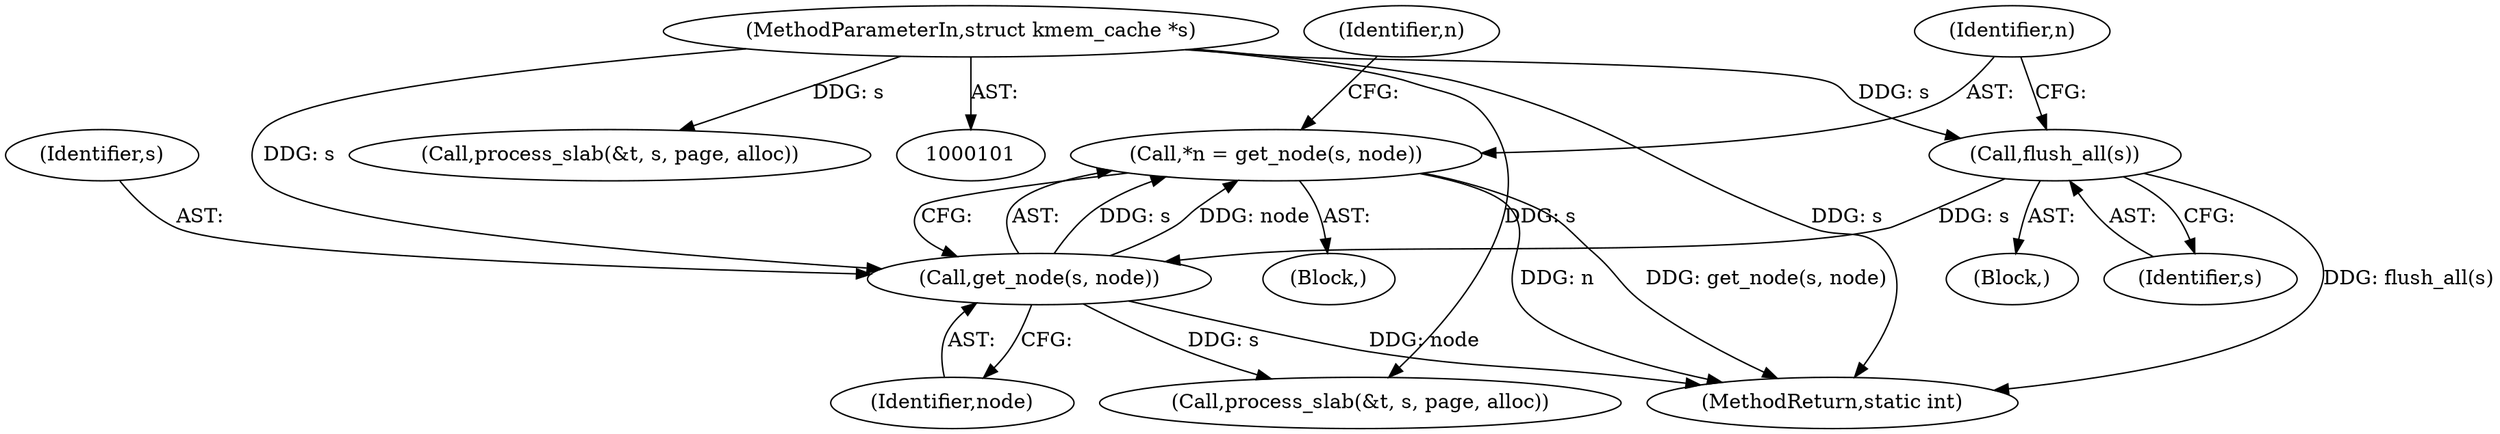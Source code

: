 digraph "0_linux_f8bd2258e2d520dff28c855658bd24bdafb5102d_9@pointer" {
"1000133" [label="(Call,*n = get_node(s, node))"];
"1000135" [label="(Call,get_node(s, node))"];
"1000129" [label="(Call,flush_all(s))"];
"1000102" [label="(MethodParameterIn,struct kmem_cache *s)"];
"1000133" [label="(Call,*n = get_node(s, node))"];
"1000135" [label="(Call,get_node(s, node))"];
"1000129" [label="(Call,flush_all(s))"];
"1000134" [label="(Identifier,n)"];
"1000154" [label="(Call,process_slab(&t, s, page, alloc))"];
"1000145" [label="(Identifier,n)"];
"1000136" [label="(Identifier,s)"];
"1000130" [label="(Identifier,s)"];
"1000105" [label="(Block,)"];
"1000102" [label="(MethodParameterIn,struct kmem_cache *s)"];
"1000160" [label="(Call,process_slab(&t, s, page, alloc))"];
"1000406" [label="(MethodReturn,static int)"];
"1000131" [label="(Block,)"];
"1000137" [label="(Identifier,node)"];
"1000133" -> "1000131"  [label="AST: "];
"1000133" -> "1000135"  [label="CFG: "];
"1000134" -> "1000133"  [label="AST: "];
"1000135" -> "1000133"  [label="AST: "];
"1000145" -> "1000133"  [label="CFG: "];
"1000133" -> "1000406"  [label="DDG: n"];
"1000133" -> "1000406"  [label="DDG: get_node(s, node)"];
"1000135" -> "1000133"  [label="DDG: s"];
"1000135" -> "1000133"  [label="DDG: node"];
"1000135" -> "1000137"  [label="CFG: "];
"1000136" -> "1000135"  [label="AST: "];
"1000137" -> "1000135"  [label="AST: "];
"1000135" -> "1000406"  [label="DDG: node"];
"1000129" -> "1000135"  [label="DDG: s"];
"1000102" -> "1000135"  [label="DDG: s"];
"1000135" -> "1000154"  [label="DDG: s"];
"1000129" -> "1000105"  [label="AST: "];
"1000129" -> "1000130"  [label="CFG: "];
"1000130" -> "1000129"  [label="AST: "];
"1000134" -> "1000129"  [label="CFG: "];
"1000129" -> "1000406"  [label="DDG: flush_all(s)"];
"1000102" -> "1000129"  [label="DDG: s"];
"1000102" -> "1000101"  [label="AST: "];
"1000102" -> "1000406"  [label="DDG: s"];
"1000102" -> "1000154"  [label="DDG: s"];
"1000102" -> "1000160"  [label="DDG: s"];
}
